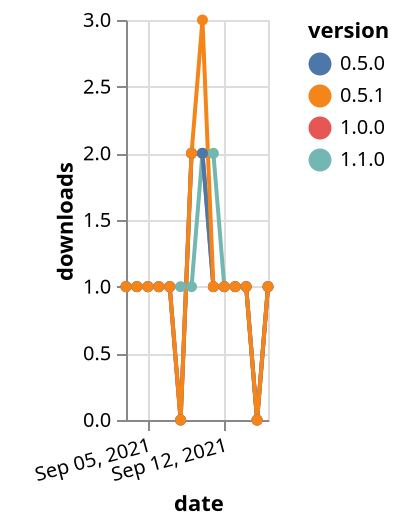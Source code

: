 {"$schema": "https://vega.github.io/schema/vega-lite/v5.json", "description": "A simple bar chart with embedded data.", "data": {"values": [{"date": "2021-09-03", "total": 159, "delta": 1, "version": "1.1.0"}, {"date": "2021-09-04", "total": 160, "delta": 1, "version": "1.1.0"}, {"date": "2021-09-05", "total": 161, "delta": 1, "version": "1.1.0"}, {"date": "2021-09-06", "total": 162, "delta": 1, "version": "1.1.0"}, {"date": "2021-09-07", "total": 163, "delta": 1, "version": "1.1.0"}, {"date": "2021-09-08", "total": 164, "delta": 1, "version": "1.1.0"}, {"date": "2021-09-09", "total": 165, "delta": 1, "version": "1.1.0"}, {"date": "2021-09-10", "total": 167, "delta": 2, "version": "1.1.0"}, {"date": "2021-09-11", "total": 169, "delta": 2, "version": "1.1.0"}, {"date": "2021-09-12", "total": 170, "delta": 1, "version": "1.1.0"}, {"date": "2021-09-13", "total": 171, "delta": 1, "version": "1.1.0"}, {"date": "2021-09-14", "total": 172, "delta": 1, "version": "1.1.0"}, {"date": "2021-09-15", "total": 172, "delta": 0, "version": "1.1.0"}, {"date": "2021-09-16", "total": 173, "delta": 1, "version": "1.1.0"}, {"date": "2021-09-03", "total": 179, "delta": 1, "version": "1.0.0"}, {"date": "2021-09-04", "total": 180, "delta": 1, "version": "1.0.0"}, {"date": "2021-09-05", "total": 181, "delta": 1, "version": "1.0.0"}, {"date": "2021-09-06", "total": 182, "delta": 1, "version": "1.0.0"}, {"date": "2021-09-07", "total": 183, "delta": 1, "version": "1.0.0"}, {"date": "2021-09-08", "total": 183, "delta": 0, "version": "1.0.0"}, {"date": "2021-09-09", "total": 185, "delta": 2, "version": "1.0.0"}, {"date": "2021-09-10", "total": 187, "delta": 2, "version": "1.0.0"}, {"date": "2021-09-11", "total": 188, "delta": 1, "version": "1.0.0"}, {"date": "2021-09-12", "total": 189, "delta": 1, "version": "1.0.0"}, {"date": "2021-09-13", "total": 190, "delta": 1, "version": "1.0.0"}, {"date": "2021-09-14", "total": 191, "delta": 1, "version": "1.0.0"}, {"date": "2021-09-15", "total": 191, "delta": 0, "version": "1.0.0"}, {"date": "2021-09-16", "total": 192, "delta": 1, "version": "1.0.0"}, {"date": "2021-09-03", "total": 203, "delta": 1, "version": "0.5.0"}, {"date": "2021-09-04", "total": 204, "delta": 1, "version": "0.5.0"}, {"date": "2021-09-05", "total": 205, "delta": 1, "version": "0.5.0"}, {"date": "2021-09-06", "total": 206, "delta": 1, "version": "0.5.0"}, {"date": "2021-09-07", "total": 207, "delta": 1, "version": "0.5.0"}, {"date": "2021-09-08", "total": 207, "delta": 0, "version": "0.5.0"}, {"date": "2021-09-09", "total": 209, "delta": 2, "version": "0.5.0"}, {"date": "2021-09-10", "total": 211, "delta": 2, "version": "0.5.0"}, {"date": "2021-09-11", "total": 212, "delta": 1, "version": "0.5.0"}, {"date": "2021-09-12", "total": 213, "delta": 1, "version": "0.5.0"}, {"date": "2021-09-13", "total": 214, "delta": 1, "version": "0.5.0"}, {"date": "2021-09-14", "total": 215, "delta": 1, "version": "0.5.0"}, {"date": "2021-09-15", "total": 215, "delta": 0, "version": "0.5.0"}, {"date": "2021-09-16", "total": 216, "delta": 1, "version": "0.5.0"}, {"date": "2021-09-03", "total": 200, "delta": 1, "version": "0.5.1"}, {"date": "2021-09-04", "total": 201, "delta": 1, "version": "0.5.1"}, {"date": "2021-09-05", "total": 202, "delta": 1, "version": "0.5.1"}, {"date": "2021-09-06", "total": 203, "delta": 1, "version": "0.5.1"}, {"date": "2021-09-07", "total": 204, "delta": 1, "version": "0.5.1"}, {"date": "2021-09-08", "total": 204, "delta": 0, "version": "0.5.1"}, {"date": "2021-09-09", "total": 206, "delta": 2, "version": "0.5.1"}, {"date": "2021-09-10", "total": 209, "delta": 3, "version": "0.5.1"}, {"date": "2021-09-11", "total": 210, "delta": 1, "version": "0.5.1"}, {"date": "2021-09-12", "total": 211, "delta": 1, "version": "0.5.1"}, {"date": "2021-09-13", "total": 212, "delta": 1, "version": "0.5.1"}, {"date": "2021-09-14", "total": 213, "delta": 1, "version": "0.5.1"}, {"date": "2021-09-15", "total": 213, "delta": 0, "version": "0.5.1"}, {"date": "2021-09-16", "total": 214, "delta": 1, "version": "0.5.1"}]}, "width": "container", "mark": {"type": "line", "point": {"filled": true}}, "encoding": {"x": {"field": "date", "type": "temporal", "timeUnit": "yearmonthdate", "title": "date", "axis": {"labelAngle": -15}}, "y": {"field": "delta", "type": "quantitative", "title": "downloads"}, "color": {"field": "version", "type": "nominal"}, "tooltip": {"field": "delta"}}}